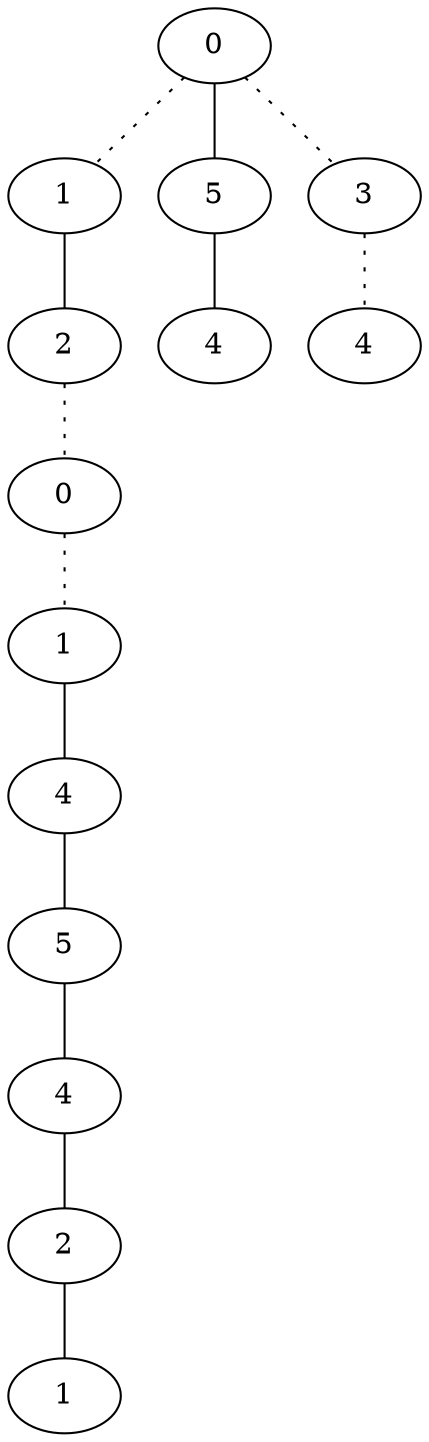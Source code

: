 graph {
a0[label=0];
a1[label=1];
a2[label=2];
a3[label=0];
a4[label=1];
a5[label=4];
a6[label=5];
a7[label=4];
a8[label=2];
a9[label=1];
a10[label=5];
a11[label=4];
a12[label=3];
a13[label=4];
a0 -- a1 [style=dotted];
a0 -- a10;
a0 -- a12 [style=dotted];
a1 -- a2;
a2 -- a3 [style=dotted];
a3 -- a4 [style=dotted];
a4 -- a5;
a5 -- a6;
a6 -- a7;
a7 -- a8;
a8 -- a9;
a10 -- a11;
a12 -- a13 [style=dotted];
}
